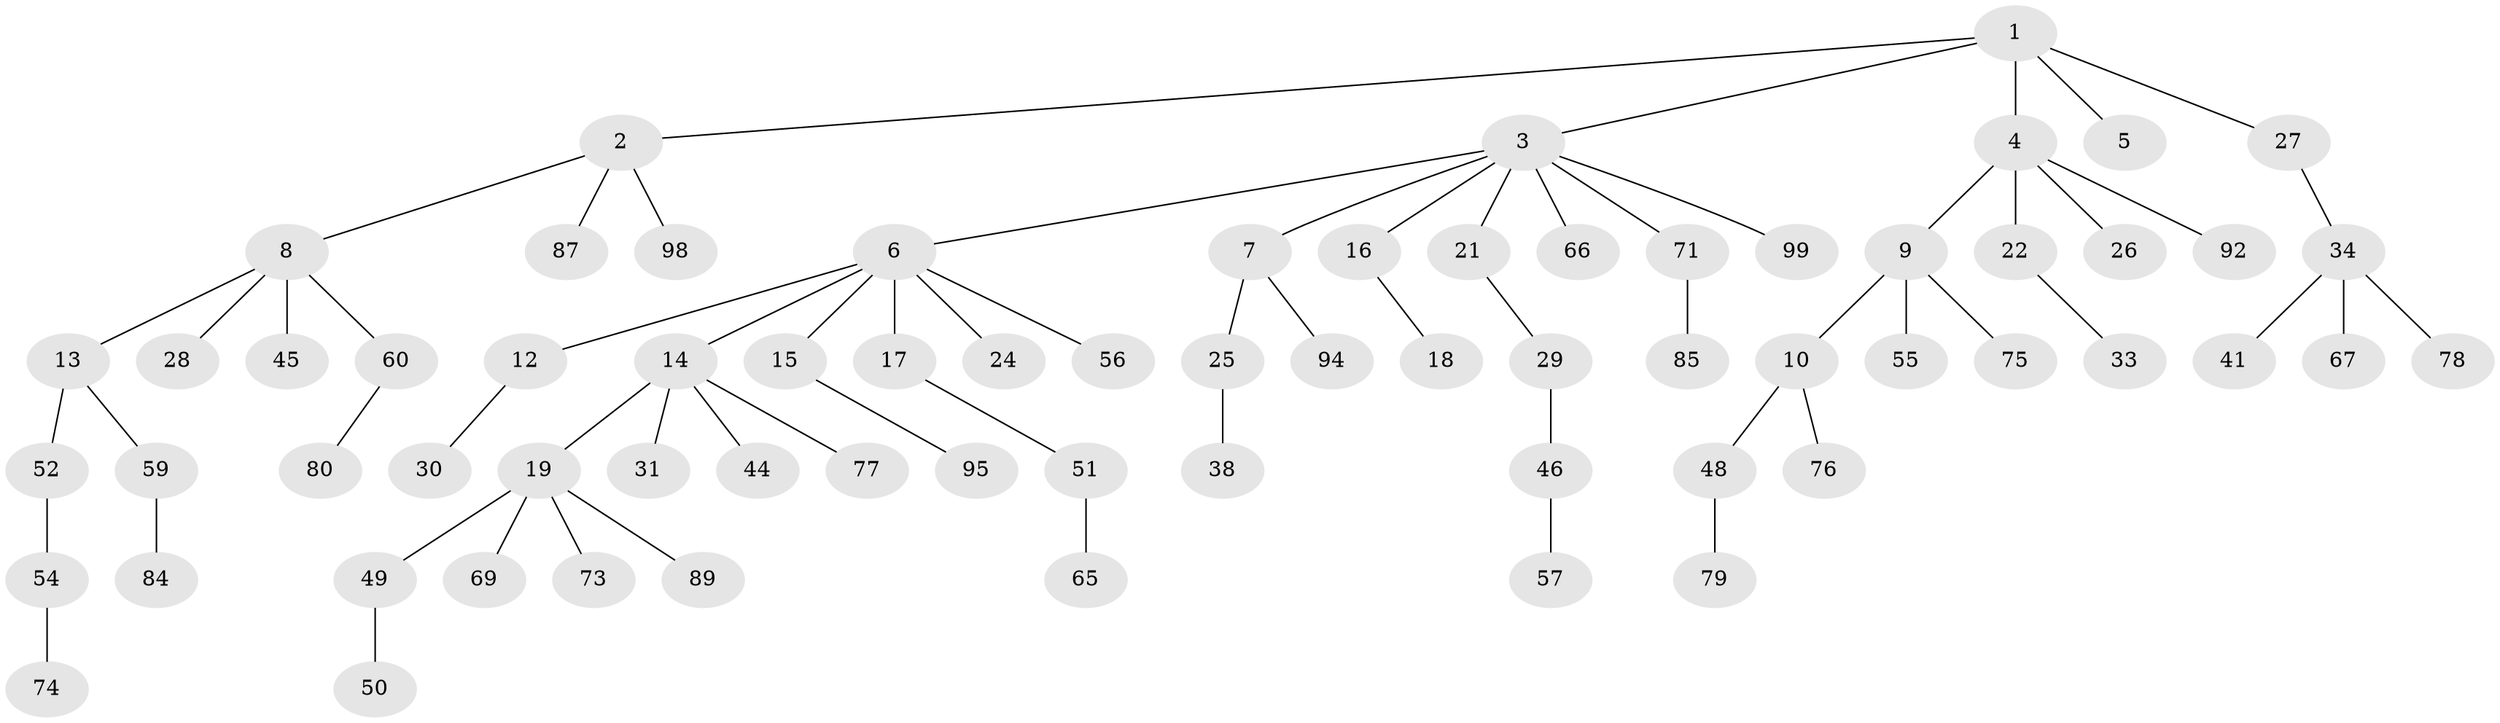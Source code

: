 // original degree distribution, {6: 0.02, 4: 0.03, 7: 0.01, 1: 0.5, 8: 0.01, 3: 0.14, 2: 0.26, 5: 0.03}
// Generated by graph-tools (version 1.1) at 2025/38/02/21/25 10:38:55]
// undirected, 68 vertices, 67 edges
graph export_dot {
graph [start="1"]
  node [color=gray90,style=filled];
  1 [super="+70"];
  2 [super="+20"];
  3 [super="+64"];
  4 [super="+39"];
  5;
  6 [super="+58"];
  7;
  8 [super="+11"];
  9 [super="+35"];
  10 [super="+43"];
  12;
  13 [super="+68"];
  14 [super="+23"];
  15;
  16 [super="+36"];
  17 [super="+40"];
  18;
  19 [super="+37"];
  21;
  22 [super="+32"];
  24;
  25;
  26 [super="+86"];
  27 [super="+96"];
  28 [super="+62"];
  29 [super="+53"];
  30;
  31;
  33 [super="+47"];
  34 [super="+42"];
  38 [super="+72"];
  41;
  44;
  45 [super="+90"];
  46;
  48 [super="+88"];
  49;
  50;
  51 [super="+61"];
  52 [super="+93"];
  54 [super="+100"];
  55 [super="+82"];
  56 [super="+63"];
  57;
  59;
  60;
  65;
  66;
  67;
  69 [super="+91"];
  71;
  73;
  74;
  75;
  76 [super="+83"];
  77 [super="+81"];
  78;
  79;
  80;
  84;
  85;
  87;
  89;
  92;
  94;
  95 [super="+97"];
  98;
  99;
  1 -- 2;
  1 -- 3;
  1 -- 4;
  1 -- 5;
  1 -- 27;
  2 -- 8;
  2 -- 87;
  2 -- 98;
  3 -- 6;
  3 -- 7;
  3 -- 16;
  3 -- 21;
  3 -- 71;
  3 -- 99;
  3 -- 66;
  4 -- 9;
  4 -- 22;
  4 -- 26;
  4 -- 92;
  6 -- 12;
  6 -- 14;
  6 -- 15;
  6 -- 17;
  6 -- 24;
  6 -- 56;
  7 -- 25;
  7 -- 94;
  8 -- 45;
  8 -- 60;
  8 -- 28;
  8 -- 13;
  9 -- 10;
  9 -- 75;
  9 -- 55;
  10 -- 48;
  10 -- 76;
  12 -- 30;
  13 -- 52;
  13 -- 59;
  14 -- 19;
  14 -- 31;
  14 -- 44;
  14 -- 77;
  15 -- 95;
  16 -- 18;
  17 -- 51;
  19 -- 89;
  19 -- 49;
  19 -- 69;
  19 -- 73;
  21 -- 29;
  22 -- 33;
  25 -- 38;
  27 -- 34;
  29 -- 46;
  34 -- 41;
  34 -- 67;
  34 -- 78;
  46 -- 57;
  48 -- 79;
  49 -- 50;
  51 -- 65;
  52 -- 54;
  54 -- 74;
  59 -- 84;
  60 -- 80;
  71 -- 85;
}
